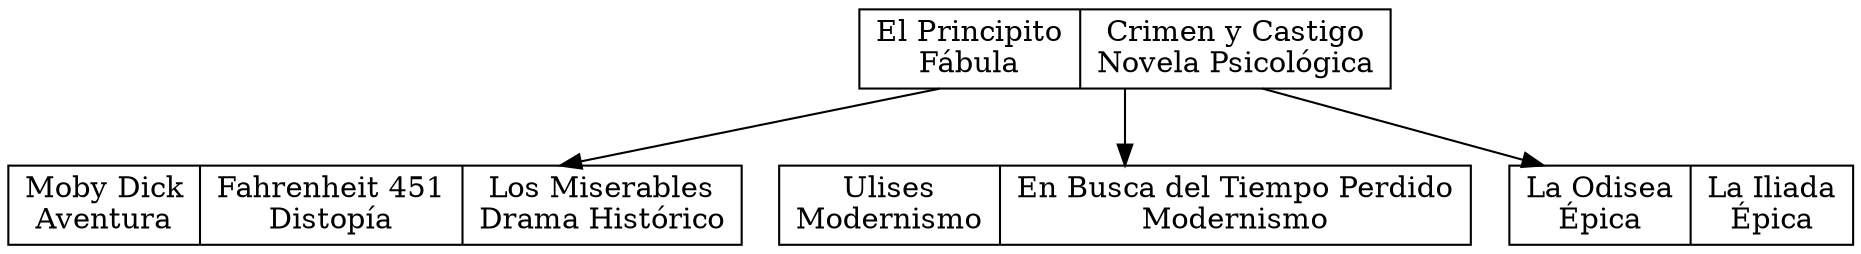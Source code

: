 digraph G {
  node [shape=record];
  node0 [label="El Principito\nFábula | Crimen y Castigo\nNovela Psicológica"];
  node1 [label="Moby Dick\nAventura | Fahrenheit 451\nDistopía | Los Miserables\nDrama Histórico"];
  node0 -> node1;
  node2 [label="Ulises\nModernismo | En Busca del Tiempo Perdido\nModernismo"];
  node0 -> node2;
  node3 [label="La Odisea\nÉpica | La Iliada\nÉpica"];
  node0 -> node3;
}
